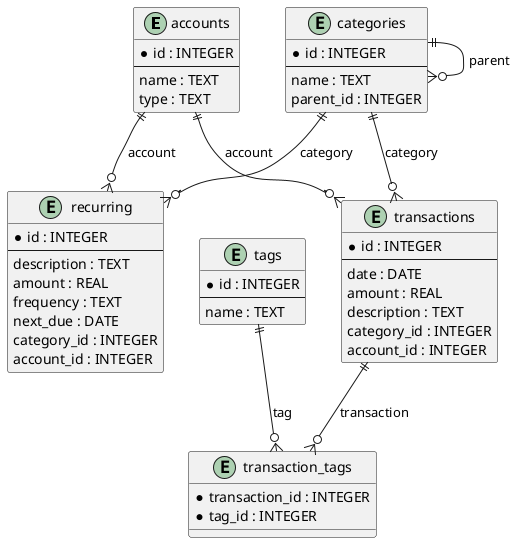 @startuml
entity accounts {
  * id : INTEGER
  --
  name : TEXT
  type : TEXT
}

entity categories {
  * id : INTEGER
  --
  name : TEXT
  parent_id : INTEGER
}

entity transactions {
  * id : INTEGER
  --
  date : DATE
  amount : REAL
  description : TEXT
  category_id : INTEGER
  account_id : INTEGER
}

entity recurring {
  * id : INTEGER
  --
  description : TEXT
  amount : REAL
  frequency : TEXT
  next_due : DATE
  category_id : INTEGER
  account_id : INTEGER
}

entity tags {
  * id : INTEGER
  --
  name : TEXT
}

entity transaction_tags {
  * transaction_id : INTEGER
  * tag_id : INTEGER
}

categories ||--o{ categories : parent
categories ||--o{ transactions : category
accounts ||--o{ transactions : account
transactions ||--o{ transaction_tags : transaction
tags ||--o{ transaction_tags : tag
categories ||--o{ recurring : category
accounts ||--o{ recurring : account
@enduml
